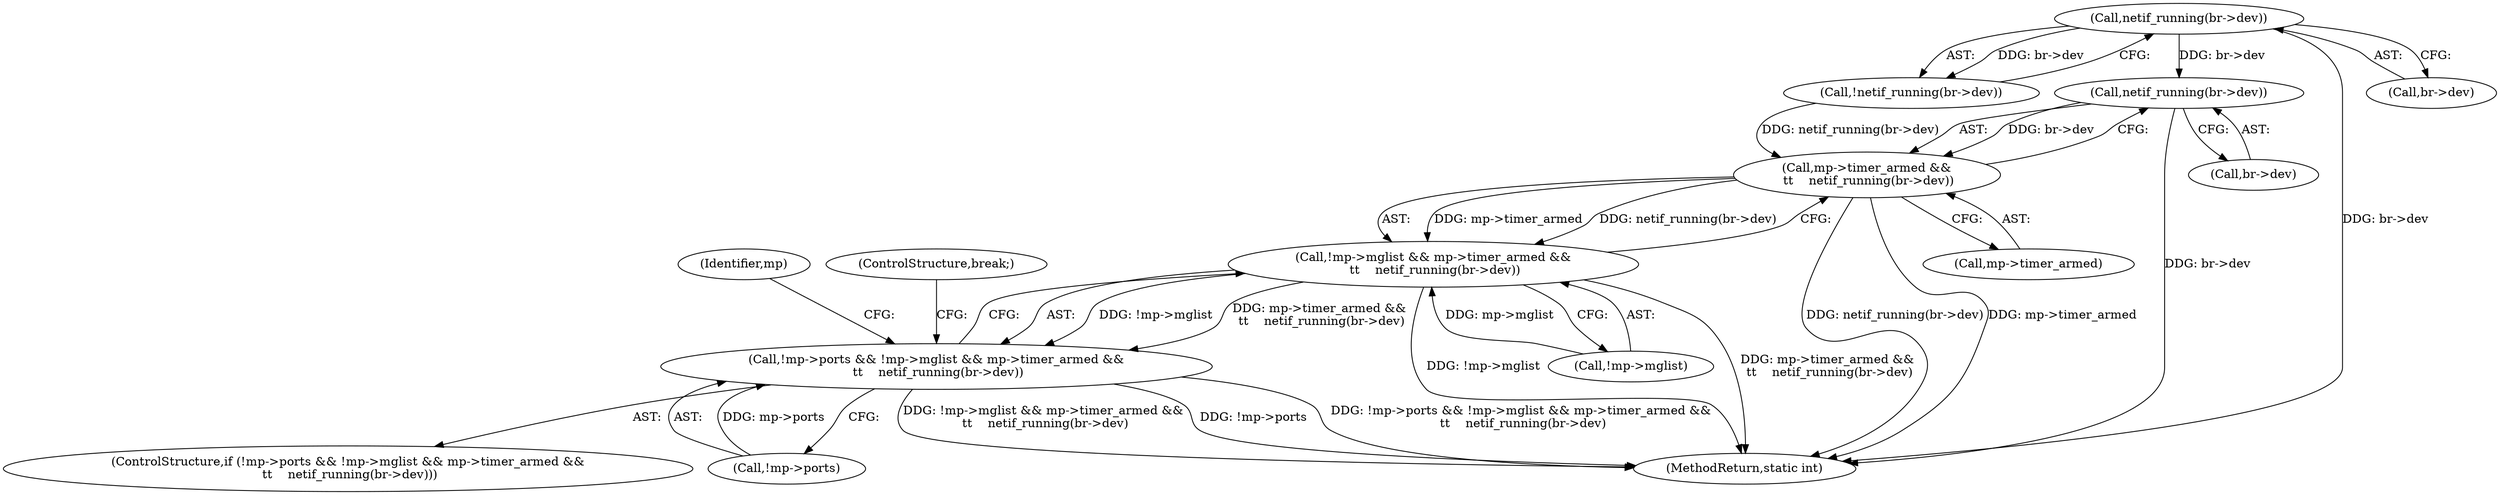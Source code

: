 digraph "0_linux_c7e8e8a8f7a70b343ca1e0f90a31e35ab2d16de1@pointer" {
"1000290" [label="(Call,netif_running(br->dev))"];
"1000117" [label="(Call,netif_running(br->dev))"];
"1000286" [label="(Call,mp->timer_armed &&\n \t\t    netif_running(br->dev))"];
"1000281" [label="(Call,!mp->mglist && mp->timer_armed &&\n \t\t    netif_running(br->dev))"];
"1000276" [label="(Call,!mp->ports && !mp->mglist && mp->timer_armed &&\n \t\t    netif_running(br->dev))"];
"1000281" [label="(Call,!mp->mglist && mp->timer_armed &&\n \t\t    netif_running(br->dev))"];
"1000282" [label="(Call,!mp->mglist)"];
"1000275" [label="(ControlStructure,if (!mp->ports && !mp->mglist && mp->timer_armed &&\n \t\t    netif_running(br->dev)))"];
"1000309" [label="(MethodReturn,static int)"];
"1000118" [label="(Call,br->dev)"];
"1000287" [label="(Call,mp->timer_armed)"];
"1000286" [label="(Call,mp->timer_armed &&\n \t\t    netif_running(br->dev))"];
"1000291" [label="(Call,br->dev)"];
"1000290" [label="(Call,netif_running(br->dev))"];
"1000117" [label="(Call,netif_running(br->dev))"];
"1000116" [label="(Call,!netif_running(br->dev))"];
"1000276" [label="(Call,!mp->ports && !mp->mglist && mp->timer_armed &&\n \t\t    netif_running(br->dev))"];
"1000297" [label="(Identifier,mp)"];
"1000277" [label="(Call,!mp->ports)"];
"1000300" [label="(ControlStructure,break;)"];
"1000290" -> "1000286"  [label="AST: "];
"1000290" -> "1000291"  [label="CFG: "];
"1000291" -> "1000290"  [label="AST: "];
"1000286" -> "1000290"  [label="CFG: "];
"1000290" -> "1000309"  [label="DDG: br->dev"];
"1000290" -> "1000286"  [label="DDG: br->dev"];
"1000117" -> "1000290"  [label="DDG: br->dev"];
"1000117" -> "1000116"  [label="AST: "];
"1000117" -> "1000118"  [label="CFG: "];
"1000118" -> "1000117"  [label="AST: "];
"1000116" -> "1000117"  [label="CFG: "];
"1000117" -> "1000309"  [label="DDG: br->dev"];
"1000117" -> "1000116"  [label="DDG: br->dev"];
"1000286" -> "1000281"  [label="AST: "];
"1000286" -> "1000287"  [label="CFG: "];
"1000287" -> "1000286"  [label="AST: "];
"1000281" -> "1000286"  [label="CFG: "];
"1000286" -> "1000309"  [label="DDG: netif_running(br->dev)"];
"1000286" -> "1000309"  [label="DDG: mp->timer_armed"];
"1000286" -> "1000281"  [label="DDG: mp->timer_armed"];
"1000286" -> "1000281"  [label="DDG: netif_running(br->dev)"];
"1000116" -> "1000286"  [label="DDG: netif_running(br->dev)"];
"1000281" -> "1000276"  [label="AST: "];
"1000281" -> "1000282"  [label="CFG: "];
"1000282" -> "1000281"  [label="AST: "];
"1000276" -> "1000281"  [label="CFG: "];
"1000281" -> "1000309"  [label="DDG: mp->timer_armed &&\n \t\t    netif_running(br->dev)"];
"1000281" -> "1000309"  [label="DDG: !mp->mglist"];
"1000281" -> "1000276"  [label="DDG: !mp->mglist"];
"1000281" -> "1000276"  [label="DDG: mp->timer_armed &&\n \t\t    netif_running(br->dev)"];
"1000282" -> "1000281"  [label="DDG: mp->mglist"];
"1000276" -> "1000275"  [label="AST: "];
"1000276" -> "1000277"  [label="CFG: "];
"1000277" -> "1000276"  [label="AST: "];
"1000297" -> "1000276"  [label="CFG: "];
"1000300" -> "1000276"  [label="CFG: "];
"1000276" -> "1000309"  [label="DDG: !mp->ports && !mp->mglist && mp->timer_armed &&\n \t\t    netif_running(br->dev)"];
"1000276" -> "1000309"  [label="DDG: !mp->mglist && mp->timer_armed &&\n \t\t    netif_running(br->dev)"];
"1000276" -> "1000309"  [label="DDG: !mp->ports"];
"1000277" -> "1000276"  [label="DDG: mp->ports"];
}
